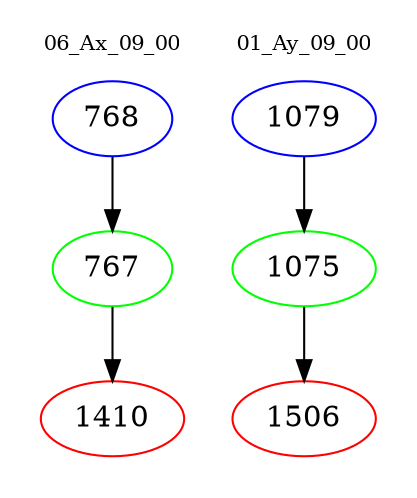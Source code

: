 digraph{
subgraph cluster_0 {
color = white
label = "06_Ax_09_00";
fontsize=10;
T0_768 [label="768", color="blue"]
T0_768 -> T0_767 [color="black"]
T0_767 [label="767", color="green"]
T0_767 -> T0_1410 [color="black"]
T0_1410 [label="1410", color="red"]
}
subgraph cluster_1 {
color = white
label = "01_Ay_09_00";
fontsize=10;
T1_1079 [label="1079", color="blue"]
T1_1079 -> T1_1075 [color="black"]
T1_1075 [label="1075", color="green"]
T1_1075 -> T1_1506 [color="black"]
T1_1506 [label="1506", color="red"]
}
}
